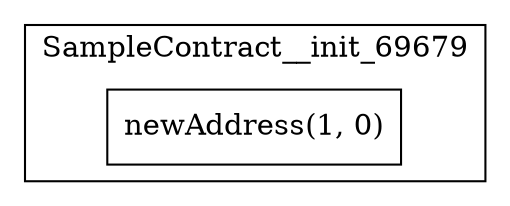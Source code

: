 digraph "zero-address" {
    node [shape=box];
    subgraph "cluster_SampleContract__init_69679" {
        label="SampleContract__init_69679";
        "SampleContract__init_69679_141" [label="newAddress(1, 0)"];
    }
}
